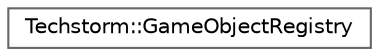 digraph "Graphical Class Hierarchy"
{
 // LATEX_PDF_SIZE
  bgcolor="transparent";
  edge [fontname=Helvetica,fontsize=10,labelfontname=Helvetica,labelfontsize=10];
  node [fontname=Helvetica,fontsize=10,shape=box,height=0.2,width=0.4];
  rankdir="LR";
  Node0 [id="Node000000",label="Techstorm::GameObjectRegistry",height=0.2,width=0.4,color="grey40", fillcolor="white", style="filled",URL="$de/dc7/class_techstorm_1_1_game_object_registry.html",tooltip=" "];
}
